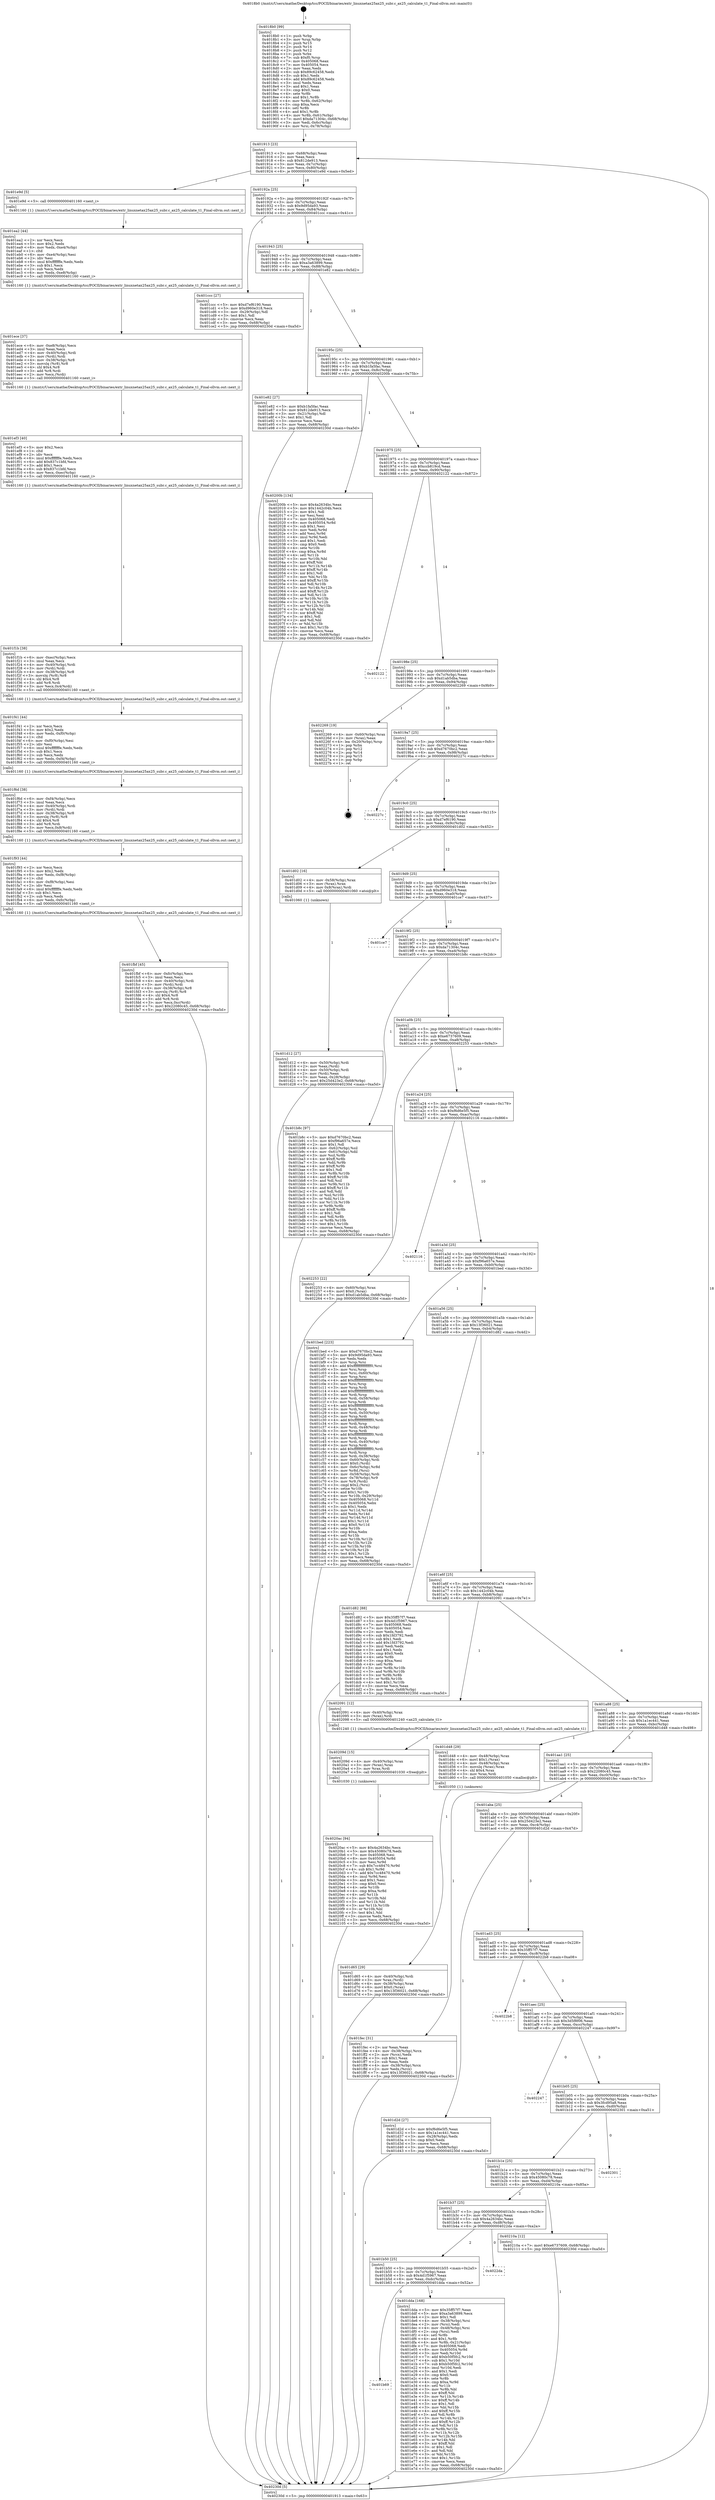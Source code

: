 digraph "0x4018b0" {
  label = "0x4018b0 (/mnt/c/Users/mathe/Desktop/tcc/POCII/binaries/extr_linuxnetax25ax25_subr.c_ax25_calculate_t1_Final-ollvm.out::main(0))"
  labelloc = "t"
  node[shape=record]

  Entry [label="",width=0.3,height=0.3,shape=circle,fillcolor=black,style=filled]
  "0x401913" [label="{
     0x401913 [23]\l
     | [instrs]\l
     &nbsp;&nbsp;0x401913 \<+3\>: mov -0x68(%rbp),%eax\l
     &nbsp;&nbsp;0x401916 \<+2\>: mov %eax,%ecx\l
     &nbsp;&nbsp;0x401918 \<+6\>: sub $0x812de913,%ecx\l
     &nbsp;&nbsp;0x40191e \<+3\>: mov %eax,-0x7c(%rbp)\l
     &nbsp;&nbsp;0x401921 \<+3\>: mov %ecx,-0x80(%rbp)\l
     &nbsp;&nbsp;0x401924 \<+6\>: je 0000000000401e9d \<main+0x5ed\>\l
  }"]
  "0x401e9d" [label="{
     0x401e9d [5]\l
     | [instrs]\l
     &nbsp;&nbsp;0x401e9d \<+5\>: call 0000000000401160 \<next_i\>\l
     | [calls]\l
     &nbsp;&nbsp;0x401160 \{1\} (/mnt/c/Users/mathe/Desktop/tcc/POCII/binaries/extr_linuxnetax25ax25_subr.c_ax25_calculate_t1_Final-ollvm.out::next_i)\l
  }"]
  "0x40192a" [label="{
     0x40192a [25]\l
     | [instrs]\l
     &nbsp;&nbsp;0x40192a \<+5\>: jmp 000000000040192f \<main+0x7f\>\l
     &nbsp;&nbsp;0x40192f \<+3\>: mov -0x7c(%rbp),%eax\l
     &nbsp;&nbsp;0x401932 \<+5\>: sub $0x9d95da93,%eax\l
     &nbsp;&nbsp;0x401937 \<+6\>: mov %eax,-0x84(%rbp)\l
     &nbsp;&nbsp;0x40193d \<+6\>: je 0000000000401ccc \<main+0x41c\>\l
  }"]
  Exit [label="",width=0.3,height=0.3,shape=circle,fillcolor=black,style=filled,peripheries=2]
  "0x401ccc" [label="{
     0x401ccc [27]\l
     | [instrs]\l
     &nbsp;&nbsp;0x401ccc \<+5\>: mov $0xd7ef6190,%eax\l
     &nbsp;&nbsp;0x401cd1 \<+5\>: mov $0xd960e318,%ecx\l
     &nbsp;&nbsp;0x401cd6 \<+3\>: mov -0x29(%rbp),%dl\l
     &nbsp;&nbsp;0x401cd9 \<+3\>: test $0x1,%dl\l
     &nbsp;&nbsp;0x401cdc \<+3\>: cmovne %ecx,%eax\l
     &nbsp;&nbsp;0x401cdf \<+3\>: mov %eax,-0x68(%rbp)\l
     &nbsp;&nbsp;0x401ce2 \<+5\>: jmp 000000000040230d \<main+0xa5d\>\l
  }"]
  "0x401943" [label="{
     0x401943 [25]\l
     | [instrs]\l
     &nbsp;&nbsp;0x401943 \<+5\>: jmp 0000000000401948 \<main+0x98\>\l
     &nbsp;&nbsp;0x401948 \<+3\>: mov -0x7c(%rbp),%eax\l
     &nbsp;&nbsp;0x40194b \<+5\>: sub $0xa3a63899,%eax\l
     &nbsp;&nbsp;0x401950 \<+6\>: mov %eax,-0x88(%rbp)\l
     &nbsp;&nbsp;0x401956 \<+6\>: je 0000000000401e82 \<main+0x5d2\>\l
  }"]
  "0x4020ac" [label="{
     0x4020ac [94]\l
     | [instrs]\l
     &nbsp;&nbsp;0x4020ac \<+5\>: mov $0x4a2634bc,%ecx\l
     &nbsp;&nbsp;0x4020b1 \<+5\>: mov $0x45080c78,%edx\l
     &nbsp;&nbsp;0x4020b6 \<+7\>: mov 0x405068,%esi\l
     &nbsp;&nbsp;0x4020bd \<+8\>: mov 0x405054,%r8d\l
     &nbsp;&nbsp;0x4020c5 \<+3\>: mov %esi,%r9d\l
     &nbsp;&nbsp;0x4020c8 \<+7\>: sub $0x7cc48470,%r9d\l
     &nbsp;&nbsp;0x4020cf \<+4\>: sub $0x1,%r9d\l
     &nbsp;&nbsp;0x4020d3 \<+7\>: add $0x7cc48470,%r9d\l
     &nbsp;&nbsp;0x4020da \<+4\>: imul %r9d,%esi\l
     &nbsp;&nbsp;0x4020de \<+3\>: and $0x1,%esi\l
     &nbsp;&nbsp;0x4020e1 \<+3\>: cmp $0x0,%esi\l
     &nbsp;&nbsp;0x4020e4 \<+4\>: sete %r10b\l
     &nbsp;&nbsp;0x4020e8 \<+4\>: cmp $0xa,%r8d\l
     &nbsp;&nbsp;0x4020ec \<+4\>: setl %r11b\l
     &nbsp;&nbsp;0x4020f0 \<+3\>: mov %r10b,%bl\l
     &nbsp;&nbsp;0x4020f3 \<+3\>: and %r11b,%bl\l
     &nbsp;&nbsp;0x4020f6 \<+3\>: xor %r11b,%r10b\l
     &nbsp;&nbsp;0x4020f9 \<+3\>: or %r10b,%bl\l
     &nbsp;&nbsp;0x4020fc \<+3\>: test $0x1,%bl\l
     &nbsp;&nbsp;0x4020ff \<+3\>: cmovne %edx,%ecx\l
     &nbsp;&nbsp;0x402102 \<+3\>: mov %ecx,-0x68(%rbp)\l
     &nbsp;&nbsp;0x402105 \<+5\>: jmp 000000000040230d \<main+0xa5d\>\l
  }"]
  "0x401e82" [label="{
     0x401e82 [27]\l
     | [instrs]\l
     &nbsp;&nbsp;0x401e82 \<+5\>: mov $0xb1fa5fac,%eax\l
     &nbsp;&nbsp;0x401e87 \<+5\>: mov $0x812de913,%ecx\l
     &nbsp;&nbsp;0x401e8c \<+3\>: mov -0x21(%rbp),%dl\l
     &nbsp;&nbsp;0x401e8f \<+3\>: test $0x1,%dl\l
     &nbsp;&nbsp;0x401e92 \<+3\>: cmovne %ecx,%eax\l
     &nbsp;&nbsp;0x401e95 \<+3\>: mov %eax,-0x68(%rbp)\l
     &nbsp;&nbsp;0x401e98 \<+5\>: jmp 000000000040230d \<main+0xa5d\>\l
  }"]
  "0x40195c" [label="{
     0x40195c [25]\l
     | [instrs]\l
     &nbsp;&nbsp;0x40195c \<+5\>: jmp 0000000000401961 \<main+0xb1\>\l
     &nbsp;&nbsp;0x401961 \<+3\>: mov -0x7c(%rbp),%eax\l
     &nbsp;&nbsp;0x401964 \<+5\>: sub $0xb1fa5fac,%eax\l
     &nbsp;&nbsp;0x401969 \<+6\>: mov %eax,-0x8c(%rbp)\l
     &nbsp;&nbsp;0x40196f \<+6\>: je 000000000040200b \<main+0x75b\>\l
  }"]
  "0x40209d" [label="{
     0x40209d [15]\l
     | [instrs]\l
     &nbsp;&nbsp;0x40209d \<+4\>: mov -0x40(%rbp),%rax\l
     &nbsp;&nbsp;0x4020a1 \<+3\>: mov (%rax),%rax\l
     &nbsp;&nbsp;0x4020a4 \<+3\>: mov %rax,%rdi\l
     &nbsp;&nbsp;0x4020a7 \<+5\>: call 0000000000401030 \<free@plt\>\l
     | [calls]\l
     &nbsp;&nbsp;0x401030 \{1\} (unknown)\l
  }"]
  "0x40200b" [label="{
     0x40200b [134]\l
     | [instrs]\l
     &nbsp;&nbsp;0x40200b \<+5\>: mov $0x4a2634bc,%eax\l
     &nbsp;&nbsp;0x402010 \<+5\>: mov $0x1442c04b,%ecx\l
     &nbsp;&nbsp;0x402015 \<+2\>: mov $0x1,%dl\l
     &nbsp;&nbsp;0x402017 \<+2\>: xor %esi,%esi\l
     &nbsp;&nbsp;0x402019 \<+7\>: mov 0x405068,%edi\l
     &nbsp;&nbsp;0x402020 \<+8\>: mov 0x405054,%r8d\l
     &nbsp;&nbsp;0x402028 \<+3\>: sub $0x1,%esi\l
     &nbsp;&nbsp;0x40202b \<+3\>: mov %edi,%r9d\l
     &nbsp;&nbsp;0x40202e \<+3\>: add %esi,%r9d\l
     &nbsp;&nbsp;0x402031 \<+4\>: imul %r9d,%edi\l
     &nbsp;&nbsp;0x402035 \<+3\>: and $0x1,%edi\l
     &nbsp;&nbsp;0x402038 \<+3\>: cmp $0x0,%edi\l
     &nbsp;&nbsp;0x40203b \<+4\>: sete %r10b\l
     &nbsp;&nbsp;0x40203f \<+4\>: cmp $0xa,%r8d\l
     &nbsp;&nbsp;0x402043 \<+4\>: setl %r11b\l
     &nbsp;&nbsp;0x402047 \<+3\>: mov %r10b,%bl\l
     &nbsp;&nbsp;0x40204a \<+3\>: xor $0xff,%bl\l
     &nbsp;&nbsp;0x40204d \<+3\>: mov %r11b,%r14b\l
     &nbsp;&nbsp;0x402050 \<+4\>: xor $0xff,%r14b\l
     &nbsp;&nbsp;0x402054 \<+3\>: xor $0x1,%dl\l
     &nbsp;&nbsp;0x402057 \<+3\>: mov %bl,%r15b\l
     &nbsp;&nbsp;0x40205a \<+4\>: and $0xff,%r15b\l
     &nbsp;&nbsp;0x40205e \<+3\>: and %dl,%r10b\l
     &nbsp;&nbsp;0x402061 \<+3\>: mov %r14b,%r12b\l
     &nbsp;&nbsp;0x402064 \<+4\>: and $0xff,%r12b\l
     &nbsp;&nbsp;0x402068 \<+3\>: and %dl,%r11b\l
     &nbsp;&nbsp;0x40206b \<+3\>: or %r10b,%r15b\l
     &nbsp;&nbsp;0x40206e \<+3\>: or %r11b,%r12b\l
     &nbsp;&nbsp;0x402071 \<+3\>: xor %r12b,%r15b\l
     &nbsp;&nbsp;0x402074 \<+3\>: or %r14b,%bl\l
     &nbsp;&nbsp;0x402077 \<+3\>: xor $0xff,%bl\l
     &nbsp;&nbsp;0x40207a \<+3\>: or $0x1,%dl\l
     &nbsp;&nbsp;0x40207d \<+2\>: and %dl,%bl\l
     &nbsp;&nbsp;0x40207f \<+3\>: or %bl,%r15b\l
     &nbsp;&nbsp;0x402082 \<+4\>: test $0x1,%r15b\l
     &nbsp;&nbsp;0x402086 \<+3\>: cmovne %ecx,%eax\l
     &nbsp;&nbsp;0x402089 \<+3\>: mov %eax,-0x68(%rbp)\l
     &nbsp;&nbsp;0x40208c \<+5\>: jmp 000000000040230d \<main+0xa5d\>\l
  }"]
  "0x401975" [label="{
     0x401975 [25]\l
     | [instrs]\l
     &nbsp;&nbsp;0x401975 \<+5\>: jmp 000000000040197a \<main+0xca\>\l
     &nbsp;&nbsp;0x40197a \<+3\>: mov -0x7c(%rbp),%eax\l
     &nbsp;&nbsp;0x40197d \<+5\>: sub $0xccb819cd,%eax\l
     &nbsp;&nbsp;0x401982 \<+6\>: mov %eax,-0x90(%rbp)\l
     &nbsp;&nbsp;0x401988 \<+6\>: je 0000000000402122 \<main+0x872\>\l
  }"]
  "0x401fbf" [label="{
     0x401fbf [45]\l
     | [instrs]\l
     &nbsp;&nbsp;0x401fbf \<+6\>: mov -0xfc(%rbp),%ecx\l
     &nbsp;&nbsp;0x401fc5 \<+3\>: imul %eax,%ecx\l
     &nbsp;&nbsp;0x401fc8 \<+4\>: mov -0x40(%rbp),%rdi\l
     &nbsp;&nbsp;0x401fcc \<+3\>: mov (%rdi),%rdi\l
     &nbsp;&nbsp;0x401fcf \<+4\>: mov -0x38(%rbp),%r8\l
     &nbsp;&nbsp;0x401fd3 \<+3\>: movslq (%r8),%r8\l
     &nbsp;&nbsp;0x401fd6 \<+4\>: shl $0x4,%r8\l
     &nbsp;&nbsp;0x401fda \<+3\>: add %r8,%rdi\l
     &nbsp;&nbsp;0x401fdd \<+3\>: mov %ecx,0xc(%rdi)\l
     &nbsp;&nbsp;0x401fe0 \<+7\>: movl $0x22080c45,-0x68(%rbp)\l
     &nbsp;&nbsp;0x401fe7 \<+5\>: jmp 000000000040230d \<main+0xa5d\>\l
  }"]
  "0x402122" [label="{
     0x402122\l
  }", style=dashed]
  "0x40198e" [label="{
     0x40198e [25]\l
     | [instrs]\l
     &nbsp;&nbsp;0x40198e \<+5\>: jmp 0000000000401993 \<main+0xe3\>\l
     &nbsp;&nbsp;0x401993 \<+3\>: mov -0x7c(%rbp),%eax\l
     &nbsp;&nbsp;0x401996 \<+5\>: sub $0xd1ab5dba,%eax\l
     &nbsp;&nbsp;0x40199b \<+6\>: mov %eax,-0x94(%rbp)\l
     &nbsp;&nbsp;0x4019a1 \<+6\>: je 0000000000402269 \<main+0x9b9\>\l
  }"]
  "0x401f93" [label="{
     0x401f93 [44]\l
     | [instrs]\l
     &nbsp;&nbsp;0x401f93 \<+2\>: xor %ecx,%ecx\l
     &nbsp;&nbsp;0x401f95 \<+5\>: mov $0x2,%edx\l
     &nbsp;&nbsp;0x401f9a \<+6\>: mov %edx,-0xf8(%rbp)\l
     &nbsp;&nbsp;0x401fa0 \<+1\>: cltd\l
     &nbsp;&nbsp;0x401fa1 \<+6\>: mov -0xf8(%rbp),%esi\l
     &nbsp;&nbsp;0x401fa7 \<+2\>: idiv %esi\l
     &nbsp;&nbsp;0x401fa9 \<+6\>: imul $0xfffffffe,%edx,%edx\l
     &nbsp;&nbsp;0x401faf \<+3\>: sub $0x1,%ecx\l
     &nbsp;&nbsp;0x401fb2 \<+2\>: sub %ecx,%edx\l
     &nbsp;&nbsp;0x401fb4 \<+6\>: mov %edx,-0xfc(%rbp)\l
     &nbsp;&nbsp;0x401fba \<+5\>: call 0000000000401160 \<next_i\>\l
     | [calls]\l
     &nbsp;&nbsp;0x401160 \{1\} (/mnt/c/Users/mathe/Desktop/tcc/POCII/binaries/extr_linuxnetax25ax25_subr.c_ax25_calculate_t1_Final-ollvm.out::next_i)\l
  }"]
  "0x402269" [label="{
     0x402269 [19]\l
     | [instrs]\l
     &nbsp;&nbsp;0x402269 \<+4\>: mov -0x60(%rbp),%rax\l
     &nbsp;&nbsp;0x40226d \<+2\>: mov (%rax),%eax\l
     &nbsp;&nbsp;0x40226f \<+4\>: lea -0x20(%rbp),%rsp\l
     &nbsp;&nbsp;0x402273 \<+1\>: pop %rbx\l
     &nbsp;&nbsp;0x402274 \<+2\>: pop %r12\l
     &nbsp;&nbsp;0x402276 \<+2\>: pop %r14\l
     &nbsp;&nbsp;0x402278 \<+2\>: pop %r15\l
     &nbsp;&nbsp;0x40227a \<+1\>: pop %rbp\l
     &nbsp;&nbsp;0x40227b \<+1\>: ret\l
  }"]
  "0x4019a7" [label="{
     0x4019a7 [25]\l
     | [instrs]\l
     &nbsp;&nbsp;0x4019a7 \<+5\>: jmp 00000000004019ac \<main+0xfc\>\l
     &nbsp;&nbsp;0x4019ac \<+3\>: mov -0x7c(%rbp),%eax\l
     &nbsp;&nbsp;0x4019af \<+5\>: sub $0xd7670bc2,%eax\l
     &nbsp;&nbsp;0x4019b4 \<+6\>: mov %eax,-0x98(%rbp)\l
     &nbsp;&nbsp;0x4019ba \<+6\>: je 000000000040227c \<main+0x9cc\>\l
  }"]
  "0x401f6d" [label="{
     0x401f6d [38]\l
     | [instrs]\l
     &nbsp;&nbsp;0x401f6d \<+6\>: mov -0xf4(%rbp),%ecx\l
     &nbsp;&nbsp;0x401f73 \<+3\>: imul %eax,%ecx\l
     &nbsp;&nbsp;0x401f76 \<+4\>: mov -0x40(%rbp),%rdi\l
     &nbsp;&nbsp;0x401f7a \<+3\>: mov (%rdi),%rdi\l
     &nbsp;&nbsp;0x401f7d \<+4\>: mov -0x38(%rbp),%r8\l
     &nbsp;&nbsp;0x401f81 \<+3\>: movslq (%r8),%r8\l
     &nbsp;&nbsp;0x401f84 \<+4\>: shl $0x4,%r8\l
     &nbsp;&nbsp;0x401f88 \<+3\>: add %r8,%rdi\l
     &nbsp;&nbsp;0x401f8b \<+3\>: mov %ecx,0x8(%rdi)\l
     &nbsp;&nbsp;0x401f8e \<+5\>: call 0000000000401160 \<next_i\>\l
     | [calls]\l
     &nbsp;&nbsp;0x401160 \{1\} (/mnt/c/Users/mathe/Desktop/tcc/POCII/binaries/extr_linuxnetax25ax25_subr.c_ax25_calculate_t1_Final-ollvm.out::next_i)\l
  }"]
  "0x40227c" [label="{
     0x40227c\l
  }", style=dashed]
  "0x4019c0" [label="{
     0x4019c0 [25]\l
     | [instrs]\l
     &nbsp;&nbsp;0x4019c0 \<+5\>: jmp 00000000004019c5 \<main+0x115\>\l
     &nbsp;&nbsp;0x4019c5 \<+3\>: mov -0x7c(%rbp),%eax\l
     &nbsp;&nbsp;0x4019c8 \<+5\>: sub $0xd7ef6190,%eax\l
     &nbsp;&nbsp;0x4019cd \<+6\>: mov %eax,-0x9c(%rbp)\l
     &nbsp;&nbsp;0x4019d3 \<+6\>: je 0000000000401d02 \<main+0x452\>\l
  }"]
  "0x401f41" [label="{
     0x401f41 [44]\l
     | [instrs]\l
     &nbsp;&nbsp;0x401f41 \<+2\>: xor %ecx,%ecx\l
     &nbsp;&nbsp;0x401f43 \<+5\>: mov $0x2,%edx\l
     &nbsp;&nbsp;0x401f48 \<+6\>: mov %edx,-0xf0(%rbp)\l
     &nbsp;&nbsp;0x401f4e \<+1\>: cltd\l
     &nbsp;&nbsp;0x401f4f \<+6\>: mov -0xf0(%rbp),%esi\l
     &nbsp;&nbsp;0x401f55 \<+2\>: idiv %esi\l
     &nbsp;&nbsp;0x401f57 \<+6\>: imul $0xfffffffe,%edx,%edx\l
     &nbsp;&nbsp;0x401f5d \<+3\>: sub $0x1,%ecx\l
     &nbsp;&nbsp;0x401f60 \<+2\>: sub %ecx,%edx\l
     &nbsp;&nbsp;0x401f62 \<+6\>: mov %edx,-0xf4(%rbp)\l
     &nbsp;&nbsp;0x401f68 \<+5\>: call 0000000000401160 \<next_i\>\l
     | [calls]\l
     &nbsp;&nbsp;0x401160 \{1\} (/mnt/c/Users/mathe/Desktop/tcc/POCII/binaries/extr_linuxnetax25ax25_subr.c_ax25_calculate_t1_Final-ollvm.out::next_i)\l
  }"]
  "0x401d02" [label="{
     0x401d02 [16]\l
     | [instrs]\l
     &nbsp;&nbsp;0x401d02 \<+4\>: mov -0x58(%rbp),%rax\l
     &nbsp;&nbsp;0x401d06 \<+3\>: mov (%rax),%rax\l
     &nbsp;&nbsp;0x401d09 \<+4\>: mov 0x8(%rax),%rdi\l
     &nbsp;&nbsp;0x401d0d \<+5\>: call 0000000000401060 \<atoi@plt\>\l
     | [calls]\l
     &nbsp;&nbsp;0x401060 \{1\} (unknown)\l
  }"]
  "0x4019d9" [label="{
     0x4019d9 [25]\l
     | [instrs]\l
     &nbsp;&nbsp;0x4019d9 \<+5\>: jmp 00000000004019de \<main+0x12e\>\l
     &nbsp;&nbsp;0x4019de \<+3\>: mov -0x7c(%rbp),%eax\l
     &nbsp;&nbsp;0x4019e1 \<+5\>: sub $0xd960e318,%eax\l
     &nbsp;&nbsp;0x4019e6 \<+6\>: mov %eax,-0xa0(%rbp)\l
     &nbsp;&nbsp;0x4019ec \<+6\>: je 0000000000401ce7 \<main+0x437\>\l
  }"]
  "0x401f1b" [label="{
     0x401f1b [38]\l
     | [instrs]\l
     &nbsp;&nbsp;0x401f1b \<+6\>: mov -0xec(%rbp),%ecx\l
     &nbsp;&nbsp;0x401f21 \<+3\>: imul %eax,%ecx\l
     &nbsp;&nbsp;0x401f24 \<+4\>: mov -0x40(%rbp),%rdi\l
     &nbsp;&nbsp;0x401f28 \<+3\>: mov (%rdi),%rdi\l
     &nbsp;&nbsp;0x401f2b \<+4\>: mov -0x38(%rbp),%r8\l
     &nbsp;&nbsp;0x401f2f \<+3\>: movslq (%r8),%r8\l
     &nbsp;&nbsp;0x401f32 \<+4\>: shl $0x4,%r8\l
     &nbsp;&nbsp;0x401f36 \<+3\>: add %r8,%rdi\l
     &nbsp;&nbsp;0x401f39 \<+3\>: mov %ecx,0x4(%rdi)\l
     &nbsp;&nbsp;0x401f3c \<+5\>: call 0000000000401160 \<next_i\>\l
     | [calls]\l
     &nbsp;&nbsp;0x401160 \{1\} (/mnt/c/Users/mathe/Desktop/tcc/POCII/binaries/extr_linuxnetax25ax25_subr.c_ax25_calculate_t1_Final-ollvm.out::next_i)\l
  }"]
  "0x401ce7" [label="{
     0x401ce7\l
  }", style=dashed]
  "0x4019f2" [label="{
     0x4019f2 [25]\l
     | [instrs]\l
     &nbsp;&nbsp;0x4019f2 \<+5\>: jmp 00000000004019f7 \<main+0x147\>\l
     &nbsp;&nbsp;0x4019f7 \<+3\>: mov -0x7c(%rbp),%eax\l
     &nbsp;&nbsp;0x4019fa \<+5\>: sub $0xda71304c,%eax\l
     &nbsp;&nbsp;0x4019ff \<+6\>: mov %eax,-0xa4(%rbp)\l
     &nbsp;&nbsp;0x401a05 \<+6\>: je 0000000000401b8c \<main+0x2dc\>\l
  }"]
  "0x401ef3" [label="{
     0x401ef3 [40]\l
     | [instrs]\l
     &nbsp;&nbsp;0x401ef3 \<+5\>: mov $0x2,%ecx\l
     &nbsp;&nbsp;0x401ef8 \<+1\>: cltd\l
     &nbsp;&nbsp;0x401ef9 \<+2\>: idiv %ecx\l
     &nbsp;&nbsp;0x401efb \<+6\>: imul $0xfffffffe,%edx,%ecx\l
     &nbsp;&nbsp;0x401f01 \<+6\>: add $0x837c1bfd,%ecx\l
     &nbsp;&nbsp;0x401f07 \<+3\>: add $0x1,%ecx\l
     &nbsp;&nbsp;0x401f0a \<+6\>: sub $0x837c1bfd,%ecx\l
     &nbsp;&nbsp;0x401f10 \<+6\>: mov %ecx,-0xec(%rbp)\l
     &nbsp;&nbsp;0x401f16 \<+5\>: call 0000000000401160 \<next_i\>\l
     | [calls]\l
     &nbsp;&nbsp;0x401160 \{1\} (/mnt/c/Users/mathe/Desktop/tcc/POCII/binaries/extr_linuxnetax25ax25_subr.c_ax25_calculate_t1_Final-ollvm.out::next_i)\l
  }"]
  "0x401b8c" [label="{
     0x401b8c [97]\l
     | [instrs]\l
     &nbsp;&nbsp;0x401b8c \<+5\>: mov $0xd7670bc2,%eax\l
     &nbsp;&nbsp;0x401b91 \<+5\>: mov $0xf96a657e,%ecx\l
     &nbsp;&nbsp;0x401b96 \<+2\>: mov $0x1,%dl\l
     &nbsp;&nbsp;0x401b98 \<+4\>: mov -0x62(%rbp),%sil\l
     &nbsp;&nbsp;0x401b9c \<+4\>: mov -0x61(%rbp),%dil\l
     &nbsp;&nbsp;0x401ba0 \<+3\>: mov %sil,%r8b\l
     &nbsp;&nbsp;0x401ba3 \<+4\>: xor $0xff,%r8b\l
     &nbsp;&nbsp;0x401ba7 \<+3\>: mov %dil,%r9b\l
     &nbsp;&nbsp;0x401baa \<+4\>: xor $0xff,%r9b\l
     &nbsp;&nbsp;0x401bae \<+3\>: xor $0x1,%dl\l
     &nbsp;&nbsp;0x401bb1 \<+3\>: mov %r8b,%r10b\l
     &nbsp;&nbsp;0x401bb4 \<+4\>: and $0xff,%r10b\l
     &nbsp;&nbsp;0x401bb8 \<+3\>: and %dl,%sil\l
     &nbsp;&nbsp;0x401bbb \<+3\>: mov %r9b,%r11b\l
     &nbsp;&nbsp;0x401bbe \<+4\>: and $0xff,%r11b\l
     &nbsp;&nbsp;0x401bc2 \<+3\>: and %dl,%dil\l
     &nbsp;&nbsp;0x401bc5 \<+3\>: or %sil,%r10b\l
     &nbsp;&nbsp;0x401bc8 \<+3\>: or %dil,%r11b\l
     &nbsp;&nbsp;0x401bcb \<+3\>: xor %r11b,%r10b\l
     &nbsp;&nbsp;0x401bce \<+3\>: or %r9b,%r8b\l
     &nbsp;&nbsp;0x401bd1 \<+4\>: xor $0xff,%r8b\l
     &nbsp;&nbsp;0x401bd5 \<+3\>: or $0x1,%dl\l
     &nbsp;&nbsp;0x401bd8 \<+3\>: and %dl,%r8b\l
     &nbsp;&nbsp;0x401bdb \<+3\>: or %r8b,%r10b\l
     &nbsp;&nbsp;0x401bde \<+4\>: test $0x1,%r10b\l
     &nbsp;&nbsp;0x401be2 \<+3\>: cmovne %ecx,%eax\l
     &nbsp;&nbsp;0x401be5 \<+3\>: mov %eax,-0x68(%rbp)\l
     &nbsp;&nbsp;0x401be8 \<+5\>: jmp 000000000040230d \<main+0xa5d\>\l
  }"]
  "0x401a0b" [label="{
     0x401a0b [25]\l
     | [instrs]\l
     &nbsp;&nbsp;0x401a0b \<+5\>: jmp 0000000000401a10 \<main+0x160\>\l
     &nbsp;&nbsp;0x401a10 \<+3\>: mov -0x7c(%rbp),%eax\l
     &nbsp;&nbsp;0x401a13 \<+5\>: sub $0xe6737609,%eax\l
     &nbsp;&nbsp;0x401a18 \<+6\>: mov %eax,-0xa8(%rbp)\l
     &nbsp;&nbsp;0x401a1e \<+6\>: je 0000000000402253 \<main+0x9a3\>\l
  }"]
  "0x40230d" [label="{
     0x40230d [5]\l
     | [instrs]\l
     &nbsp;&nbsp;0x40230d \<+5\>: jmp 0000000000401913 \<main+0x63\>\l
  }"]
  "0x4018b0" [label="{
     0x4018b0 [99]\l
     | [instrs]\l
     &nbsp;&nbsp;0x4018b0 \<+1\>: push %rbp\l
     &nbsp;&nbsp;0x4018b1 \<+3\>: mov %rsp,%rbp\l
     &nbsp;&nbsp;0x4018b4 \<+2\>: push %r15\l
     &nbsp;&nbsp;0x4018b6 \<+2\>: push %r14\l
     &nbsp;&nbsp;0x4018b8 \<+2\>: push %r12\l
     &nbsp;&nbsp;0x4018ba \<+1\>: push %rbx\l
     &nbsp;&nbsp;0x4018bb \<+7\>: sub $0xf0,%rsp\l
     &nbsp;&nbsp;0x4018c2 \<+7\>: mov 0x405068,%eax\l
     &nbsp;&nbsp;0x4018c9 \<+7\>: mov 0x405054,%ecx\l
     &nbsp;&nbsp;0x4018d0 \<+2\>: mov %eax,%edx\l
     &nbsp;&nbsp;0x4018d2 \<+6\>: sub $0x89c62458,%edx\l
     &nbsp;&nbsp;0x4018d8 \<+3\>: sub $0x1,%edx\l
     &nbsp;&nbsp;0x4018db \<+6\>: add $0x89c62458,%edx\l
     &nbsp;&nbsp;0x4018e1 \<+3\>: imul %edx,%eax\l
     &nbsp;&nbsp;0x4018e4 \<+3\>: and $0x1,%eax\l
     &nbsp;&nbsp;0x4018e7 \<+3\>: cmp $0x0,%eax\l
     &nbsp;&nbsp;0x4018ea \<+4\>: sete %r8b\l
     &nbsp;&nbsp;0x4018ee \<+4\>: and $0x1,%r8b\l
     &nbsp;&nbsp;0x4018f2 \<+4\>: mov %r8b,-0x62(%rbp)\l
     &nbsp;&nbsp;0x4018f6 \<+3\>: cmp $0xa,%ecx\l
     &nbsp;&nbsp;0x4018f9 \<+4\>: setl %r8b\l
     &nbsp;&nbsp;0x4018fd \<+4\>: and $0x1,%r8b\l
     &nbsp;&nbsp;0x401901 \<+4\>: mov %r8b,-0x61(%rbp)\l
     &nbsp;&nbsp;0x401905 \<+7\>: movl $0xda71304c,-0x68(%rbp)\l
     &nbsp;&nbsp;0x40190c \<+3\>: mov %edi,-0x6c(%rbp)\l
     &nbsp;&nbsp;0x40190f \<+4\>: mov %rsi,-0x78(%rbp)\l
  }"]
  "0x401ece" [label="{
     0x401ece [37]\l
     | [instrs]\l
     &nbsp;&nbsp;0x401ece \<+6\>: mov -0xe8(%rbp),%ecx\l
     &nbsp;&nbsp;0x401ed4 \<+3\>: imul %eax,%ecx\l
     &nbsp;&nbsp;0x401ed7 \<+4\>: mov -0x40(%rbp),%rdi\l
     &nbsp;&nbsp;0x401edb \<+3\>: mov (%rdi),%rdi\l
     &nbsp;&nbsp;0x401ede \<+4\>: mov -0x38(%rbp),%r8\l
     &nbsp;&nbsp;0x401ee2 \<+3\>: movslq (%r8),%r8\l
     &nbsp;&nbsp;0x401ee5 \<+4\>: shl $0x4,%r8\l
     &nbsp;&nbsp;0x401ee9 \<+3\>: add %r8,%rdi\l
     &nbsp;&nbsp;0x401eec \<+2\>: mov %ecx,(%rdi)\l
     &nbsp;&nbsp;0x401eee \<+5\>: call 0000000000401160 \<next_i\>\l
     | [calls]\l
     &nbsp;&nbsp;0x401160 \{1\} (/mnt/c/Users/mathe/Desktop/tcc/POCII/binaries/extr_linuxnetax25ax25_subr.c_ax25_calculate_t1_Final-ollvm.out::next_i)\l
  }"]
  "0x402253" [label="{
     0x402253 [22]\l
     | [instrs]\l
     &nbsp;&nbsp;0x402253 \<+4\>: mov -0x60(%rbp),%rax\l
     &nbsp;&nbsp;0x402257 \<+6\>: movl $0x0,(%rax)\l
     &nbsp;&nbsp;0x40225d \<+7\>: movl $0xd1ab5dba,-0x68(%rbp)\l
     &nbsp;&nbsp;0x402264 \<+5\>: jmp 000000000040230d \<main+0xa5d\>\l
  }"]
  "0x401a24" [label="{
     0x401a24 [25]\l
     | [instrs]\l
     &nbsp;&nbsp;0x401a24 \<+5\>: jmp 0000000000401a29 \<main+0x179\>\l
     &nbsp;&nbsp;0x401a29 \<+3\>: mov -0x7c(%rbp),%eax\l
     &nbsp;&nbsp;0x401a2c \<+5\>: sub $0xf6d6e5f5,%eax\l
     &nbsp;&nbsp;0x401a31 \<+6\>: mov %eax,-0xac(%rbp)\l
     &nbsp;&nbsp;0x401a37 \<+6\>: je 0000000000402116 \<main+0x866\>\l
  }"]
  "0x401ea2" [label="{
     0x401ea2 [44]\l
     | [instrs]\l
     &nbsp;&nbsp;0x401ea2 \<+2\>: xor %ecx,%ecx\l
     &nbsp;&nbsp;0x401ea4 \<+5\>: mov $0x2,%edx\l
     &nbsp;&nbsp;0x401ea9 \<+6\>: mov %edx,-0xe4(%rbp)\l
     &nbsp;&nbsp;0x401eaf \<+1\>: cltd\l
     &nbsp;&nbsp;0x401eb0 \<+6\>: mov -0xe4(%rbp),%esi\l
     &nbsp;&nbsp;0x401eb6 \<+2\>: idiv %esi\l
     &nbsp;&nbsp;0x401eb8 \<+6\>: imul $0xfffffffe,%edx,%edx\l
     &nbsp;&nbsp;0x401ebe \<+3\>: sub $0x1,%ecx\l
     &nbsp;&nbsp;0x401ec1 \<+2\>: sub %ecx,%edx\l
     &nbsp;&nbsp;0x401ec3 \<+6\>: mov %edx,-0xe8(%rbp)\l
     &nbsp;&nbsp;0x401ec9 \<+5\>: call 0000000000401160 \<next_i\>\l
     | [calls]\l
     &nbsp;&nbsp;0x401160 \{1\} (/mnt/c/Users/mathe/Desktop/tcc/POCII/binaries/extr_linuxnetax25ax25_subr.c_ax25_calculate_t1_Final-ollvm.out::next_i)\l
  }"]
  "0x402116" [label="{
     0x402116\l
  }", style=dashed]
  "0x401a3d" [label="{
     0x401a3d [25]\l
     | [instrs]\l
     &nbsp;&nbsp;0x401a3d \<+5\>: jmp 0000000000401a42 \<main+0x192\>\l
     &nbsp;&nbsp;0x401a42 \<+3\>: mov -0x7c(%rbp),%eax\l
     &nbsp;&nbsp;0x401a45 \<+5\>: sub $0xf96a657e,%eax\l
     &nbsp;&nbsp;0x401a4a \<+6\>: mov %eax,-0xb0(%rbp)\l
     &nbsp;&nbsp;0x401a50 \<+6\>: je 0000000000401bed \<main+0x33d\>\l
  }"]
  "0x401b69" [label="{
     0x401b69\l
  }", style=dashed]
  "0x401bed" [label="{
     0x401bed [223]\l
     | [instrs]\l
     &nbsp;&nbsp;0x401bed \<+5\>: mov $0xd7670bc2,%eax\l
     &nbsp;&nbsp;0x401bf2 \<+5\>: mov $0x9d95da93,%ecx\l
     &nbsp;&nbsp;0x401bf7 \<+2\>: xor %edx,%edx\l
     &nbsp;&nbsp;0x401bf9 \<+3\>: mov %rsp,%rsi\l
     &nbsp;&nbsp;0x401bfc \<+4\>: add $0xfffffffffffffff0,%rsi\l
     &nbsp;&nbsp;0x401c00 \<+3\>: mov %rsi,%rsp\l
     &nbsp;&nbsp;0x401c03 \<+4\>: mov %rsi,-0x60(%rbp)\l
     &nbsp;&nbsp;0x401c07 \<+3\>: mov %rsp,%rsi\l
     &nbsp;&nbsp;0x401c0a \<+4\>: add $0xfffffffffffffff0,%rsi\l
     &nbsp;&nbsp;0x401c0e \<+3\>: mov %rsi,%rsp\l
     &nbsp;&nbsp;0x401c11 \<+3\>: mov %rsp,%rdi\l
     &nbsp;&nbsp;0x401c14 \<+4\>: add $0xfffffffffffffff0,%rdi\l
     &nbsp;&nbsp;0x401c18 \<+3\>: mov %rdi,%rsp\l
     &nbsp;&nbsp;0x401c1b \<+4\>: mov %rdi,-0x58(%rbp)\l
     &nbsp;&nbsp;0x401c1f \<+3\>: mov %rsp,%rdi\l
     &nbsp;&nbsp;0x401c22 \<+4\>: add $0xfffffffffffffff0,%rdi\l
     &nbsp;&nbsp;0x401c26 \<+3\>: mov %rdi,%rsp\l
     &nbsp;&nbsp;0x401c29 \<+4\>: mov %rdi,-0x50(%rbp)\l
     &nbsp;&nbsp;0x401c2d \<+3\>: mov %rsp,%rdi\l
     &nbsp;&nbsp;0x401c30 \<+4\>: add $0xfffffffffffffff0,%rdi\l
     &nbsp;&nbsp;0x401c34 \<+3\>: mov %rdi,%rsp\l
     &nbsp;&nbsp;0x401c37 \<+4\>: mov %rdi,-0x48(%rbp)\l
     &nbsp;&nbsp;0x401c3b \<+3\>: mov %rsp,%rdi\l
     &nbsp;&nbsp;0x401c3e \<+4\>: add $0xfffffffffffffff0,%rdi\l
     &nbsp;&nbsp;0x401c42 \<+3\>: mov %rdi,%rsp\l
     &nbsp;&nbsp;0x401c45 \<+4\>: mov %rdi,-0x40(%rbp)\l
     &nbsp;&nbsp;0x401c49 \<+3\>: mov %rsp,%rdi\l
     &nbsp;&nbsp;0x401c4c \<+4\>: add $0xfffffffffffffff0,%rdi\l
     &nbsp;&nbsp;0x401c50 \<+3\>: mov %rdi,%rsp\l
     &nbsp;&nbsp;0x401c53 \<+4\>: mov %rdi,-0x38(%rbp)\l
     &nbsp;&nbsp;0x401c57 \<+4\>: mov -0x60(%rbp),%rdi\l
     &nbsp;&nbsp;0x401c5b \<+6\>: movl $0x0,(%rdi)\l
     &nbsp;&nbsp;0x401c61 \<+4\>: mov -0x6c(%rbp),%r8d\l
     &nbsp;&nbsp;0x401c65 \<+3\>: mov %r8d,(%rsi)\l
     &nbsp;&nbsp;0x401c68 \<+4\>: mov -0x58(%rbp),%rdi\l
     &nbsp;&nbsp;0x401c6c \<+4\>: mov -0x78(%rbp),%r9\l
     &nbsp;&nbsp;0x401c70 \<+3\>: mov %r9,(%rdi)\l
     &nbsp;&nbsp;0x401c73 \<+3\>: cmpl $0x2,(%rsi)\l
     &nbsp;&nbsp;0x401c76 \<+4\>: setne %r10b\l
     &nbsp;&nbsp;0x401c7a \<+4\>: and $0x1,%r10b\l
     &nbsp;&nbsp;0x401c7e \<+4\>: mov %r10b,-0x29(%rbp)\l
     &nbsp;&nbsp;0x401c82 \<+8\>: mov 0x405068,%r11d\l
     &nbsp;&nbsp;0x401c8a \<+7\>: mov 0x405054,%ebx\l
     &nbsp;&nbsp;0x401c91 \<+3\>: sub $0x1,%edx\l
     &nbsp;&nbsp;0x401c94 \<+3\>: mov %r11d,%r14d\l
     &nbsp;&nbsp;0x401c97 \<+3\>: add %edx,%r14d\l
     &nbsp;&nbsp;0x401c9a \<+4\>: imul %r14d,%r11d\l
     &nbsp;&nbsp;0x401c9e \<+4\>: and $0x1,%r11d\l
     &nbsp;&nbsp;0x401ca2 \<+4\>: cmp $0x0,%r11d\l
     &nbsp;&nbsp;0x401ca6 \<+4\>: sete %r10b\l
     &nbsp;&nbsp;0x401caa \<+3\>: cmp $0xa,%ebx\l
     &nbsp;&nbsp;0x401cad \<+4\>: setl %r15b\l
     &nbsp;&nbsp;0x401cb1 \<+3\>: mov %r10b,%r12b\l
     &nbsp;&nbsp;0x401cb4 \<+3\>: and %r15b,%r12b\l
     &nbsp;&nbsp;0x401cb7 \<+3\>: xor %r15b,%r10b\l
     &nbsp;&nbsp;0x401cba \<+3\>: or %r10b,%r12b\l
     &nbsp;&nbsp;0x401cbd \<+4\>: test $0x1,%r12b\l
     &nbsp;&nbsp;0x401cc1 \<+3\>: cmovne %ecx,%eax\l
     &nbsp;&nbsp;0x401cc4 \<+3\>: mov %eax,-0x68(%rbp)\l
     &nbsp;&nbsp;0x401cc7 \<+5\>: jmp 000000000040230d \<main+0xa5d\>\l
  }"]
  "0x401a56" [label="{
     0x401a56 [25]\l
     | [instrs]\l
     &nbsp;&nbsp;0x401a56 \<+5\>: jmp 0000000000401a5b \<main+0x1ab\>\l
     &nbsp;&nbsp;0x401a5b \<+3\>: mov -0x7c(%rbp),%eax\l
     &nbsp;&nbsp;0x401a5e \<+5\>: sub $0x13f36021,%eax\l
     &nbsp;&nbsp;0x401a63 \<+6\>: mov %eax,-0xb4(%rbp)\l
     &nbsp;&nbsp;0x401a69 \<+6\>: je 0000000000401d82 \<main+0x4d2\>\l
  }"]
  "0x401d12" [label="{
     0x401d12 [27]\l
     | [instrs]\l
     &nbsp;&nbsp;0x401d12 \<+4\>: mov -0x50(%rbp),%rdi\l
     &nbsp;&nbsp;0x401d16 \<+2\>: mov %eax,(%rdi)\l
     &nbsp;&nbsp;0x401d18 \<+4\>: mov -0x50(%rbp),%rdi\l
     &nbsp;&nbsp;0x401d1c \<+2\>: mov (%rdi),%eax\l
     &nbsp;&nbsp;0x401d1e \<+3\>: mov %eax,-0x28(%rbp)\l
     &nbsp;&nbsp;0x401d21 \<+7\>: movl $0x25d423e2,-0x68(%rbp)\l
     &nbsp;&nbsp;0x401d28 \<+5\>: jmp 000000000040230d \<main+0xa5d\>\l
  }"]
  "0x401dda" [label="{
     0x401dda [168]\l
     | [instrs]\l
     &nbsp;&nbsp;0x401dda \<+5\>: mov $0x35ff57f7,%eax\l
     &nbsp;&nbsp;0x401ddf \<+5\>: mov $0xa3a63899,%ecx\l
     &nbsp;&nbsp;0x401de4 \<+2\>: mov $0x1,%dl\l
     &nbsp;&nbsp;0x401de6 \<+4\>: mov -0x38(%rbp),%rsi\l
     &nbsp;&nbsp;0x401dea \<+2\>: mov (%rsi),%edi\l
     &nbsp;&nbsp;0x401dec \<+4\>: mov -0x48(%rbp),%rsi\l
     &nbsp;&nbsp;0x401df0 \<+2\>: cmp (%rsi),%edi\l
     &nbsp;&nbsp;0x401df2 \<+4\>: setl %r8b\l
     &nbsp;&nbsp;0x401df6 \<+4\>: and $0x1,%r8b\l
     &nbsp;&nbsp;0x401dfa \<+4\>: mov %r8b,-0x21(%rbp)\l
     &nbsp;&nbsp;0x401dfe \<+7\>: mov 0x405068,%edi\l
     &nbsp;&nbsp;0x401e05 \<+8\>: mov 0x405054,%r9d\l
     &nbsp;&nbsp;0x401e0d \<+3\>: mov %edi,%r10d\l
     &nbsp;&nbsp;0x401e10 \<+7\>: add $0xb50f5fc2,%r10d\l
     &nbsp;&nbsp;0x401e17 \<+4\>: sub $0x1,%r10d\l
     &nbsp;&nbsp;0x401e1b \<+7\>: sub $0xb50f5fc2,%r10d\l
     &nbsp;&nbsp;0x401e22 \<+4\>: imul %r10d,%edi\l
     &nbsp;&nbsp;0x401e26 \<+3\>: and $0x1,%edi\l
     &nbsp;&nbsp;0x401e29 \<+3\>: cmp $0x0,%edi\l
     &nbsp;&nbsp;0x401e2c \<+4\>: sete %r8b\l
     &nbsp;&nbsp;0x401e30 \<+4\>: cmp $0xa,%r9d\l
     &nbsp;&nbsp;0x401e34 \<+4\>: setl %r11b\l
     &nbsp;&nbsp;0x401e38 \<+3\>: mov %r8b,%bl\l
     &nbsp;&nbsp;0x401e3b \<+3\>: xor $0xff,%bl\l
     &nbsp;&nbsp;0x401e3e \<+3\>: mov %r11b,%r14b\l
     &nbsp;&nbsp;0x401e41 \<+4\>: xor $0xff,%r14b\l
     &nbsp;&nbsp;0x401e45 \<+3\>: xor $0x1,%dl\l
     &nbsp;&nbsp;0x401e48 \<+3\>: mov %bl,%r15b\l
     &nbsp;&nbsp;0x401e4b \<+4\>: and $0xff,%r15b\l
     &nbsp;&nbsp;0x401e4f \<+3\>: and %dl,%r8b\l
     &nbsp;&nbsp;0x401e52 \<+3\>: mov %r14b,%r12b\l
     &nbsp;&nbsp;0x401e55 \<+4\>: and $0xff,%r12b\l
     &nbsp;&nbsp;0x401e59 \<+3\>: and %dl,%r11b\l
     &nbsp;&nbsp;0x401e5c \<+3\>: or %r8b,%r15b\l
     &nbsp;&nbsp;0x401e5f \<+3\>: or %r11b,%r12b\l
     &nbsp;&nbsp;0x401e62 \<+3\>: xor %r12b,%r15b\l
     &nbsp;&nbsp;0x401e65 \<+3\>: or %r14b,%bl\l
     &nbsp;&nbsp;0x401e68 \<+3\>: xor $0xff,%bl\l
     &nbsp;&nbsp;0x401e6b \<+3\>: or $0x1,%dl\l
     &nbsp;&nbsp;0x401e6e \<+2\>: and %dl,%bl\l
     &nbsp;&nbsp;0x401e70 \<+3\>: or %bl,%r15b\l
     &nbsp;&nbsp;0x401e73 \<+4\>: test $0x1,%r15b\l
     &nbsp;&nbsp;0x401e77 \<+3\>: cmovne %ecx,%eax\l
     &nbsp;&nbsp;0x401e7a \<+3\>: mov %eax,-0x68(%rbp)\l
     &nbsp;&nbsp;0x401e7d \<+5\>: jmp 000000000040230d \<main+0xa5d\>\l
  }"]
  "0x401d82" [label="{
     0x401d82 [88]\l
     | [instrs]\l
     &nbsp;&nbsp;0x401d82 \<+5\>: mov $0x35ff57f7,%eax\l
     &nbsp;&nbsp;0x401d87 \<+5\>: mov $0x4d1f5967,%ecx\l
     &nbsp;&nbsp;0x401d8c \<+7\>: mov 0x405068,%edx\l
     &nbsp;&nbsp;0x401d93 \<+7\>: mov 0x405054,%esi\l
     &nbsp;&nbsp;0x401d9a \<+2\>: mov %edx,%edi\l
     &nbsp;&nbsp;0x401d9c \<+6\>: sub $0x1fd3792,%edi\l
     &nbsp;&nbsp;0x401da2 \<+3\>: sub $0x1,%edi\l
     &nbsp;&nbsp;0x401da5 \<+6\>: add $0x1fd3792,%edi\l
     &nbsp;&nbsp;0x401dab \<+3\>: imul %edi,%edx\l
     &nbsp;&nbsp;0x401dae \<+3\>: and $0x1,%edx\l
     &nbsp;&nbsp;0x401db1 \<+3\>: cmp $0x0,%edx\l
     &nbsp;&nbsp;0x401db4 \<+4\>: sete %r8b\l
     &nbsp;&nbsp;0x401db8 \<+3\>: cmp $0xa,%esi\l
     &nbsp;&nbsp;0x401dbb \<+4\>: setl %r9b\l
     &nbsp;&nbsp;0x401dbf \<+3\>: mov %r8b,%r10b\l
     &nbsp;&nbsp;0x401dc2 \<+3\>: and %r9b,%r10b\l
     &nbsp;&nbsp;0x401dc5 \<+3\>: xor %r9b,%r8b\l
     &nbsp;&nbsp;0x401dc8 \<+3\>: or %r8b,%r10b\l
     &nbsp;&nbsp;0x401dcb \<+4\>: test $0x1,%r10b\l
     &nbsp;&nbsp;0x401dcf \<+3\>: cmovne %ecx,%eax\l
     &nbsp;&nbsp;0x401dd2 \<+3\>: mov %eax,-0x68(%rbp)\l
     &nbsp;&nbsp;0x401dd5 \<+5\>: jmp 000000000040230d \<main+0xa5d\>\l
  }"]
  "0x401a6f" [label="{
     0x401a6f [25]\l
     | [instrs]\l
     &nbsp;&nbsp;0x401a6f \<+5\>: jmp 0000000000401a74 \<main+0x1c4\>\l
     &nbsp;&nbsp;0x401a74 \<+3\>: mov -0x7c(%rbp),%eax\l
     &nbsp;&nbsp;0x401a77 \<+5\>: sub $0x1442c04b,%eax\l
     &nbsp;&nbsp;0x401a7c \<+6\>: mov %eax,-0xb8(%rbp)\l
     &nbsp;&nbsp;0x401a82 \<+6\>: je 0000000000402091 \<main+0x7e1\>\l
  }"]
  "0x401b50" [label="{
     0x401b50 [25]\l
     | [instrs]\l
     &nbsp;&nbsp;0x401b50 \<+5\>: jmp 0000000000401b55 \<main+0x2a5\>\l
     &nbsp;&nbsp;0x401b55 \<+3\>: mov -0x7c(%rbp),%eax\l
     &nbsp;&nbsp;0x401b58 \<+5\>: sub $0x4d1f5967,%eax\l
     &nbsp;&nbsp;0x401b5d \<+6\>: mov %eax,-0xdc(%rbp)\l
     &nbsp;&nbsp;0x401b63 \<+6\>: je 0000000000401dda \<main+0x52a\>\l
  }"]
  "0x402091" [label="{
     0x402091 [12]\l
     | [instrs]\l
     &nbsp;&nbsp;0x402091 \<+4\>: mov -0x40(%rbp),%rax\l
     &nbsp;&nbsp;0x402095 \<+3\>: mov (%rax),%rdi\l
     &nbsp;&nbsp;0x402098 \<+5\>: call 0000000000401240 \<ax25_calculate_t1\>\l
     | [calls]\l
     &nbsp;&nbsp;0x401240 \{1\} (/mnt/c/Users/mathe/Desktop/tcc/POCII/binaries/extr_linuxnetax25ax25_subr.c_ax25_calculate_t1_Final-ollvm.out::ax25_calculate_t1)\l
  }"]
  "0x401a88" [label="{
     0x401a88 [25]\l
     | [instrs]\l
     &nbsp;&nbsp;0x401a88 \<+5\>: jmp 0000000000401a8d \<main+0x1dd\>\l
     &nbsp;&nbsp;0x401a8d \<+3\>: mov -0x7c(%rbp),%eax\l
     &nbsp;&nbsp;0x401a90 \<+5\>: sub $0x1a1ec441,%eax\l
     &nbsp;&nbsp;0x401a95 \<+6\>: mov %eax,-0xbc(%rbp)\l
     &nbsp;&nbsp;0x401a9b \<+6\>: je 0000000000401d48 \<main+0x498\>\l
  }"]
  "0x4022da" [label="{
     0x4022da\l
  }", style=dashed]
  "0x401d48" [label="{
     0x401d48 [29]\l
     | [instrs]\l
     &nbsp;&nbsp;0x401d48 \<+4\>: mov -0x48(%rbp),%rax\l
     &nbsp;&nbsp;0x401d4c \<+6\>: movl $0x1,(%rax)\l
     &nbsp;&nbsp;0x401d52 \<+4\>: mov -0x48(%rbp),%rax\l
     &nbsp;&nbsp;0x401d56 \<+3\>: movslq (%rax),%rax\l
     &nbsp;&nbsp;0x401d59 \<+4\>: shl $0x4,%rax\l
     &nbsp;&nbsp;0x401d5d \<+3\>: mov %rax,%rdi\l
     &nbsp;&nbsp;0x401d60 \<+5\>: call 0000000000401050 \<malloc@plt\>\l
     | [calls]\l
     &nbsp;&nbsp;0x401050 \{1\} (unknown)\l
  }"]
  "0x401aa1" [label="{
     0x401aa1 [25]\l
     | [instrs]\l
     &nbsp;&nbsp;0x401aa1 \<+5\>: jmp 0000000000401aa6 \<main+0x1f6\>\l
     &nbsp;&nbsp;0x401aa6 \<+3\>: mov -0x7c(%rbp),%eax\l
     &nbsp;&nbsp;0x401aa9 \<+5\>: sub $0x22080c45,%eax\l
     &nbsp;&nbsp;0x401aae \<+6\>: mov %eax,-0xc0(%rbp)\l
     &nbsp;&nbsp;0x401ab4 \<+6\>: je 0000000000401fec \<main+0x73c\>\l
  }"]
  "0x401b37" [label="{
     0x401b37 [25]\l
     | [instrs]\l
     &nbsp;&nbsp;0x401b37 \<+5\>: jmp 0000000000401b3c \<main+0x28c\>\l
     &nbsp;&nbsp;0x401b3c \<+3\>: mov -0x7c(%rbp),%eax\l
     &nbsp;&nbsp;0x401b3f \<+5\>: sub $0x4a2634bc,%eax\l
     &nbsp;&nbsp;0x401b44 \<+6\>: mov %eax,-0xd8(%rbp)\l
     &nbsp;&nbsp;0x401b4a \<+6\>: je 00000000004022da \<main+0xa2a\>\l
  }"]
  "0x401fec" [label="{
     0x401fec [31]\l
     | [instrs]\l
     &nbsp;&nbsp;0x401fec \<+2\>: xor %eax,%eax\l
     &nbsp;&nbsp;0x401fee \<+4\>: mov -0x38(%rbp),%rcx\l
     &nbsp;&nbsp;0x401ff2 \<+2\>: mov (%rcx),%edx\l
     &nbsp;&nbsp;0x401ff4 \<+3\>: sub $0x1,%eax\l
     &nbsp;&nbsp;0x401ff7 \<+2\>: sub %eax,%edx\l
     &nbsp;&nbsp;0x401ff9 \<+4\>: mov -0x38(%rbp),%rcx\l
     &nbsp;&nbsp;0x401ffd \<+2\>: mov %edx,(%rcx)\l
     &nbsp;&nbsp;0x401fff \<+7\>: movl $0x13f36021,-0x68(%rbp)\l
     &nbsp;&nbsp;0x402006 \<+5\>: jmp 000000000040230d \<main+0xa5d\>\l
  }"]
  "0x401aba" [label="{
     0x401aba [25]\l
     | [instrs]\l
     &nbsp;&nbsp;0x401aba \<+5\>: jmp 0000000000401abf \<main+0x20f\>\l
     &nbsp;&nbsp;0x401abf \<+3\>: mov -0x7c(%rbp),%eax\l
     &nbsp;&nbsp;0x401ac2 \<+5\>: sub $0x25d423e2,%eax\l
     &nbsp;&nbsp;0x401ac7 \<+6\>: mov %eax,-0xc4(%rbp)\l
     &nbsp;&nbsp;0x401acd \<+6\>: je 0000000000401d2d \<main+0x47d\>\l
  }"]
  "0x40210a" [label="{
     0x40210a [12]\l
     | [instrs]\l
     &nbsp;&nbsp;0x40210a \<+7\>: movl $0xe6737609,-0x68(%rbp)\l
     &nbsp;&nbsp;0x402111 \<+5\>: jmp 000000000040230d \<main+0xa5d\>\l
  }"]
  "0x401d2d" [label="{
     0x401d2d [27]\l
     | [instrs]\l
     &nbsp;&nbsp;0x401d2d \<+5\>: mov $0xf6d6e5f5,%eax\l
     &nbsp;&nbsp;0x401d32 \<+5\>: mov $0x1a1ec441,%ecx\l
     &nbsp;&nbsp;0x401d37 \<+3\>: mov -0x28(%rbp),%edx\l
     &nbsp;&nbsp;0x401d3a \<+3\>: cmp $0x0,%edx\l
     &nbsp;&nbsp;0x401d3d \<+3\>: cmove %ecx,%eax\l
     &nbsp;&nbsp;0x401d40 \<+3\>: mov %eax,-0x68(%rbp)\l
     &nbsp;&nbsp;0x401d43 \<+5\>: jmp 000000000040230d \<main+0xa5d\>\l
  }"]
  "0x401ad3" [label="{
     0x401ad3 [25]\l
     | [instrs]\l
     &nbsp;&nbsp;0x401ad3 \<+5\>: jmp 0000000000401ad8 \<main+0x228\>\l
     &nbsp;&nbsp;0x401ad8 \<+3\>: mov -0x7c(%rbp),%eax\l
     &nbsp;&nbsp;0x401adb \<+5\>: sub $0x35ff57f7,%eax\l
     &nbsp;&nbsp;0x401ae0 \<+6\>: mov %eax,-0xc8(%rbp)\l
     &nbsp;&nbsp;0x401ae6 \<+6\>: je 00000000004022b8 \<main+0xa08\>\l
  }"]
  "0x401d65" [label="{
     0x401d65 [29]\l
     | [instrs]\l
     &nbsp;&nbsp;0x401d65 \<+4\>: mov -0x40(%rbp),%rdi\l
     &nbsp;&nbsp;0x401d69 \<+3\>: mov %rax,(%rdi)\l
     &nbsp;&nbsp;0x401d6c \<+4\>: mov -0x38(%rbp),%rax\l
     &nbsp;&nbsp;0x401d70 \<+6\>: movl $0x0,(%rax)\l
     &nbsp;&nbsp;0x401d76 \<+7\>: movl $0x13f36021,-0x68(%rbp)\l
     &nbsp;&nbsp;0x401d7d \<+5\>: jmp 000000000040230d \<main+0xa5d\>\l
  }"]
  "0x401b1e" [label="{
     0x401b1e [25]\l
     | [instrs]\l
     &nbsp;&nbsp;0x401b1e \<+5\>: jmp 0000000000401b23 \<main+0x273\>\l
     &nbsp;&nbsp;0x401b23 \<+3\>: mov -0x7c(%rbp),%eax\l
     &nbsp;&nbsp;0x401b26 \<+5\>: sub $0x45080c78,%eax\l
     &nbsp;&nbsp;0x401b2b \<+6\>: mov %eax,-0xd4(%rbp)\l
     &nbsp;&nbsp;0x401b31 \<+6\>: je 000000000040210a \<main+0x85a\>\l
  }"]
  "0x4022b8" [label="{
     0x4022b8\l
  }", style=dashed]
  "0x401aec" [label="{
     0x401aec [25]\l
     | [instrs]\l
     &nbsp;&nbsp;0x401aec \<+5\>: jmp 0000000000401af1 \<main+0x241\>\l
     &nbsp;&nbsp;0x401af1 \<+3\>: mov -0x7c(%rbp),%eax\l
     &nbsp;&nbsp;0x401af4 \<+5\>: sub $0x3d5f8f06,%eax\l
     &nbsp;&nbsp;0x401af9 \<+6\>: mov %eax,-0xcc(%rbp)\l
     &nbsp;&nbsp;0x401aff \<+6\>: je 0000000000402247 \<main+0x997\>\l
  }"]
  "0x402301" [label="{
     0x402301\l
  }", style=dashed]
  "0x402247" [label="{
     0x402247\l
  }", style=dashed]
  "0x401b05" [label="{
     0x401b05 [25]\l
     | [instrs]\l
     &nbsp;&nbsp;0x401b05 \<+5\>: jmp 0000000000401b0a \<main+0x25a\>\l
     &nbsp;&nbsp;0x401b0a \<+3\>: mov -0x7c(%rbp),%eax\l
     &nbsp;&nbsp;0x401b0d \<+5\>: sub $0x3fcd95a8,%eax\l
     &nbsp;&nbsp;0x401b12 \<+6\>: mov %eax,-0xd0(%rbp)\l
     &nbsp;&nbsp;0x401b18 \<+6\>: je 0000000000402301 \<main+0xa51\>\l
  }"]
  Entry -> "0x4018b0" [label=" 1"]
  "0x401913" -> "0x401e9d" [label=" 1"]
  "0x401913" -> "0x40192a" [label=" 18"]
  "0x402269" -> Exit [label=" 1"]
  "0x40192a" -> "0x401ccc" [label=" 1"]
  "0x40192a" -> "0x401943" [label=" 17"]
  "0x402253" -> "0x40230d" [label=" 1"]
  "0x401943" -> "0x401e82" [label=" 2"]
  "0x401943" -> "0x40195c" [label=" 15"]
  "0x40210a" -> "0x40230d" [label=" 1"]
  "0x40195c" -> "0x40200b" [label=" 1"]
  "0x40195c" -> "0x401975" [label=" 14"]
  "0x4020ac" -> "0x40230d" [label=" 1"]
  "0x401975" -> "0x402122" [label=" 0"]
  "0x401975" -> "0x40198e" [label=" 14"]
  "0x40209d" -> "0x4020ac" [label=" 1"]
  "0x40198e" -> "0x402269" [label=" 1"]
  "0x40198e" -> "0x4019a7" [label=" 13"]
  "0x402091" -> "0x40209d" [label=" 1"]
  "0x4019a7" -> "0x40227c" [label=" 0"]
  "0x4019a7" -> "0x4019c0" [label=" 13"]
  "0x40200b" -> "0x40230d" [label=" 1"]
  "0x4019c0" -> "0x401d02" [label=" 1"]
  "0x4019c0" -> "0x4019d9" [label=" 12"]
  "0x401fec" -> "0x40230d" [label=" 1"]
  "0x4019d9" -> "0x401ce7" [label=" 0"]
  "0x4019d9" -> "0x4019f2" [label=" 12"]
  "0x401fbf" -> "0x40230d" [label=" 1"]
  "0x4019f2" -> "0x401b8c" [label=" 1"]
  "0x4019f2" -> "0x401a0b" [label=" 11"]
  "0x401b8c" -> "0x40230d" [label=" 1"]
  "0x4018b0" -> "0x401913" [label=" 1"]
  "0x40230d" -> "0x401913" [label=" 18"]
  "0x401f93" -> "0x401fbf" [label=" 1"]
  "0x401a0b" -> "0x402253" [label=" 1"]
  "0x401a0b" -> "0x401a24" [label=" 10"]
  "0x401f6d" -> "0x401f93" [label=" 1"]
  "0x401a24" -> "0x402116" [label=" 0"]
  "0x401a24" -> "0x401a3d" [label=" 10"]
  "0x401f41" -> "0x401f6d" [label=" 1"]
  "0x401a3d" -> "0x401bed" [label=" 1"]
  "0x401a3d" -> "0x401a56" [label=" 9"]
  "0x401bed" -> "0x40230d" [label=" 1"]
  "0x401ccc" -> "0x40230d" [label=" 1"]
  "0x401d02" -> "0x401d12" [label=" 1"]
  "0x401d12" -> "0x40230d" [label=" 1"]
  "0x401f1b" -> "0x401f41" [label=" 1"]
  "0x401a56" -> "0x401d82" [label=" 2"]
  "0x401a56" -> "0x401a6f" [label=" 7"]
  "0x401ef3" -> "0x401f1b" [label=" 1"]
  "0x401a6f" -> "0x402091" [label=" 1"]
  "0x401a6f" -> "0x401a88" [label=" 6"]
  "0x401ea2" -> "0x401ece" [label=" 1"]
  "0x401a88" -> "0x401d48" [label=" 1"]
  "0x401a88" -> "0x401aa1" [label=" 5"]
  "0x401e9d" -> "0x401ea2" [label=" 1"]
  "0x401aa1" -> "0x401fec" [label=" 1"]
  "0x401aa1" -> "0x401aba" [label=" 4"]
  "0x401dda" -> "0x40230d" [label=" 2"]
  "0x401aba" -> "0x401d2d" [label=" 1"]
  "0x401aba" -> "0x401ad3" [label=" 3"]
  "0x401d2d" -> "0x40230d" [label=" 1"]
  "0x401d48" -> "0x401d65" [label=" 1"]
  "0x401d65" -> "0x40230d" [label=" 1"]
  "0x401d82" -> "0x40230d" [label=" 2"]
  "0x401b50" -> "0x401b69" [label=" 0"]
  "0x401ad3" -> "0x4022b8" [label=" 0"]
  "0x401ad3" -> "0x401aec" [label=" 3"]
  "0x401ece" -> "0x401ef3" [label=" 1"]
  "0x401aec" -> "0x402247" [label=" 0"]
  "0x401aec" -> "0x401b05" [label=" 3"]
  "0x401b37" -> "0x401b50" [label=" 2"]
  "0x401b05" -> "0x402301" [label=" 0"]
  "0x401b05" -> "0x401b1e" [label=" 3"]
  "0x401b50" -> "0x401dda" [label=" 2"]
  "0x401b1e" -> "0x40210a" [label=" 1"]
  "0x401b1e" -> "0x401b37" [label=" 2"]
  "0x401e82" -> "0x40230d" [label=" 2"]
  "0x401b37" -> "0x4022da" [label=" 0"]
}
